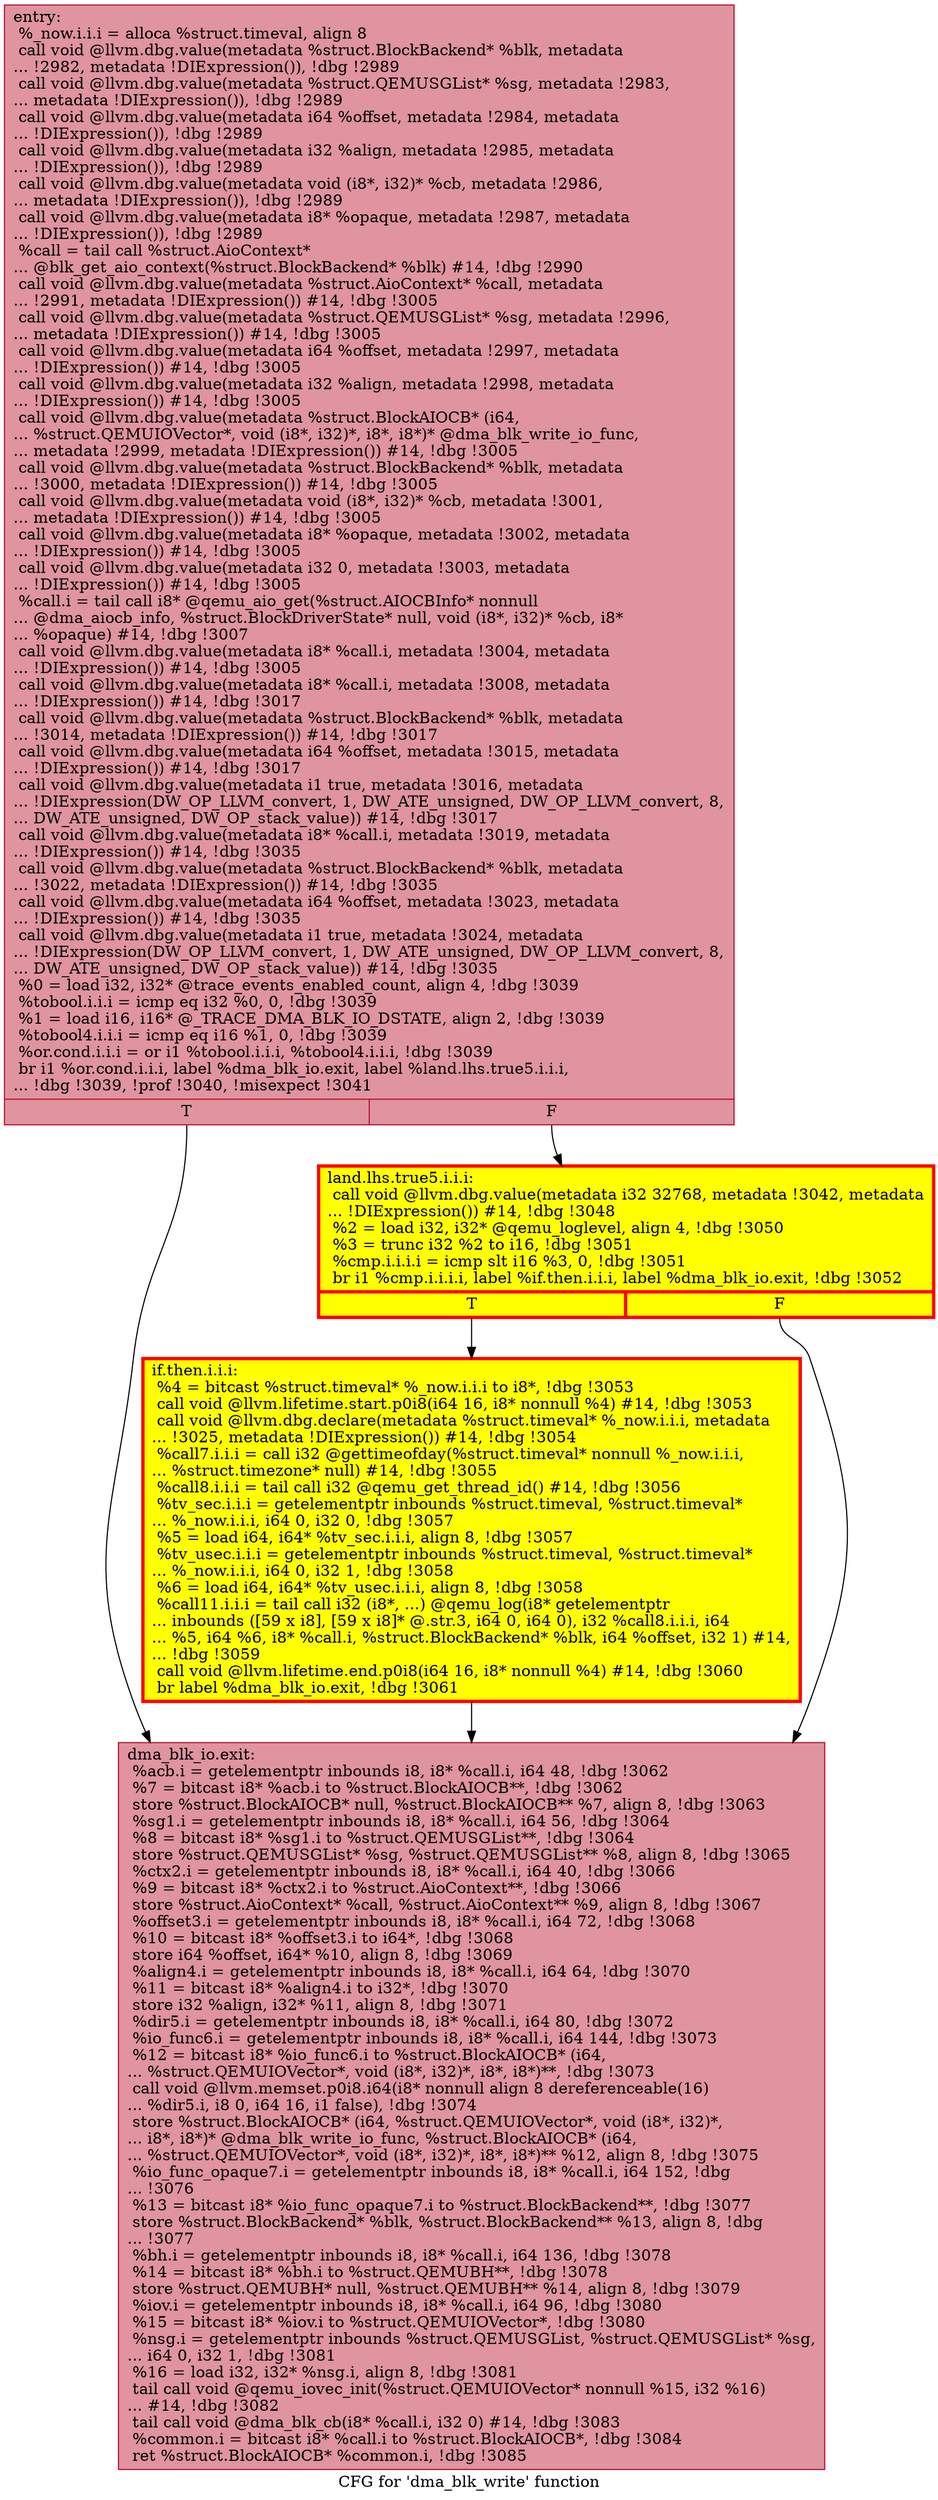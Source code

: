 digraph "CFG for 'dma_blk_write' function" {
	label="CFG for 'dma_blk_write' function";

	Node0x56554af68920 [shape=record,color="#b70d28ff", style=filled, fillcolor="#b70d2870",label="{entry:\l  %_now.i.i.i = alloca %struct.timeval, align 8\l  call void @llvm.dbg.value(metadata %struct.BlockBackend* %blk, metadata\l... !2982, metadata !DIExpression()), !dbg !2989\l  call void @llvm.dbg.value(metadata %struct.QEMUSGList* %sg, metadata !2983,\l... metadata !DIExpression()), !dbg !2989\l  call void @llvm.dbg.value(metadata i64 %offset, metadata !2984, metadata\l... !DIExpression()), !dbg !2989\l  call void @llvm.dbg.value(metadata i32 %align, metadata !2985, metadata\l... !DIExpression()), !dbg !2989\l  call void @llvm.dbg.value(metadata void (i8*, i32)* %cb, metadata !2986,\l... metadata !DIExpression()), !dbg !2989\l  call void @llvm.dbg.value(metadata i8* %opaque, metadata !2987, metadata\l... !DIExpression()), !dbg !2989\l  %call = tail call %struct.AioContext*\l... @blk_get_aio_context(%struct.BlockBackend* %blk) #14, !dbg !2990\l  call void @llvm.dbg.value(metadata %struct.AioContext* %call, metadata\l... !2991, metadata !DIExpression()) #14, !dbg !3005\l  call void @llvm.dbg.value(metadata %struct.QEMUSGList* %sg, metadata !2996,\l... metadata !DIExpression()) #14, !dbg !3005\l  call void @llvm.dbg.value(metadata i64 %offset, metadata !2997, metadata\l... !DIExpression()) #14, !dbg !3005\l  call void @llvm.dbg.value(metadata i32 %align, metadata !2998, metadata\l... !DIExpression()) #14, !dbg !3005\l  call void @llvm.dbg.value(metadata %struct.BlockAIOCB* (i64,\l... %struct.QEMUIOVector*, void (i8*, i32)*, i8*, i8*)* @dma_blk_write_io_func,\l... metadata !2999, metadata !DIExpression()) #14, !dbg !3005\l  call void @llvm.dbg.value(metadata %struct.BlockBackend* %blk, metadata\l... !3000, metadata !DIExpression()) #14, !dbg !3005\l  call void @llvm.dbg.value(metadata void (i8*, i32)* %cb, metadata !3001,\l... metadata !DIExpression()) #14, !dbg !3005\l  call void @llvm.dbg.value(metadata i8* %opaque, metadata !3002, metadata\l... !DIExpression()) #14, !dbg !3005\l  call void @llvm.dbg.value(metadata i32 0, metadata !3003, metadata\l... !DIExpression()) #14, !dbg !3005\l  %call.i = tail call i8* @qemu_aio_get(%struct.AIOCBInfo* nonnull\l... @dma_aiocb_info, %struct.BlockDriverState* null, void (i8*, i32)* %cb, i8*\l... %opaque) #14, !dbg !3007\l  call void @llvm.dbg.value(metadata i8* %call.i, metadata !3004, metadata\l... !DIExpression()) #14, !dbg !3005\l  call void @llvm.dbg.value(metadata i8* %call.i, metadata !3008, metadata\l... !DIExpression()) #14, !dbg !3017\l  call void @llvm.dbg.value(metadata %struct.BlockBackend* %blk, metadata\l... !3014, metadata !DIExpression()) #14, !dbg !3017\l  call void @llvm.dbg.value(metadata i64 %offset, metadata !3015, metadata\l... !DIExpression()) #14, !dbg !3017\l  call void @llvm.dbg.value(metadata i1 true, metadata !3016, metadata\l... !DIExpression(DW_OP_LLVM_convert, 1, DW_ATE_unsigned, DW_OP_LLVM_convert, 8,\l... DW_ATE_unsigned, DW_OP_stack_value)) #14, !dbg !3017\l  call void @llvm.dbg.value(metadata i8* %call.i, metadata !3019, metadata\l... !DIExpression()) #14, !dbg !3035\l  call void @llvm.dbg.value(metadata %struct.BlockBackend* %blk, metadata\l... !3022, metadata !DIExpression()) #14, !dbg !3035\l  call void @llvm.dbg.value(metadata i64 %offset, metadata !3023, metadata\l... !DIExpression()) #14, !dbg !3035\l  call void @llvm.dbg.value(metadata i1 true, metadata !3024, metadata\l... !DIExpression(DW_OP_LLVM_convert, 1, DW_ATE_unsigned, DW_OP_LLVM_convert, 8,\l... DW_ATE_unsigned, DW_OP_stack_value)) #14, !dbg !3035\l  %0 = load i32, i32* @trace_events_enabled_count, align 4, !dbg !3039\l  %tobool.i.i.i = icmp eq i32 %0, 0, !dbg !3039\l  %1 = load i16, i16* @_TRACE_DMA_BLK_IO_DSTATE, align 2, !dbg !3039\l  %tobool4.i.i.i = icmp eq i16 %1, 0, !dbg !3039\l  %or.cond.i.i.i = or i1 %tobool.i.i.i, %tobool4.i.i.i, !dbg !3039\l  br i1 %or.cond.i.i.i, label %dma_blk_io.exit, label %land.lhs.true5.i.i.i,\l... !dbg !3039, !prof !3040, !misexpect !3041\l|{<s0>T|<s1>F}}"];
	Node0x56554af68920:s0 -> Node0x56554af28460;
	Node0x56554af68920:s1 -> Node0x56554b0a69c0;
	Node0x56554b0a69c0 [shape=record,penwidth=3.0, style="filled", color="red", fillcolor="yellow",label="{land.lhs.true5.i.i.i:                             \l  call void @llvm.dbg.value(metadata i32 32768, metadata !3042, metadata\l... !DIExpression()) #14, !dbg !3048\l  %2 = load i32, i32* @qemu_loglevel, align 4, !dbg !3050\l  %3 = trunc i32 %2 to i16, !dbg !3051\l  %cmp.i.i.i.i = icmp slt i16 %3, 0, !dbg !3051\l  br i1 %cmp.i.i.i.i, label %if.then.i.i.i, label %dma_blk_io.exit, !dbg !3052\l|{<s0>T|<s1>F}}"];
	Node0x56554b0a69c0:s0 -> Node0x56554b099230;
	Node0x56554b0a69c0:s1 -> Node0x56554af28460;
	Node0x56554b099230 [shape=record,penwidth=3.0, style="filled", color="red", fillcolor="yellow",label="{if.then.i.i.i:                                    \l  %4 = bitcast %struct.timeval* %_now.i.i.i to i8*, !dbg !3053\l  call void @llvm.lifetime.start.p0i8(i64 16, i8* nonnull %4) #14, !dbg !3053\l  call void @llvm.dbg.declare(metadata %struct.timeval* %_now.i.i.i, metadata\l... !3025, metadata !DIExpression()) #14, !dbg !3054\l  %call7.i.i.i = call i32 @gettimeofday(%struct.timeval* nonnull %_now.i.i.i,\l... %struct.timezone* null) #14, !dbg !3055\l  %call8.i.i.i = tail call i32 @qemu_get_thread_id() #14, !dbg !3056\l  %tv_sec.i.i.i = getelementptr inbounds %struct.timeval, %struct.timeval*\l... %_now.i.i.i, i64 0, i32 0, !dbg !3057\l  %5 = load i64, i64* %tv_sec.i.i.i, align 8, !dbg !3057\l  %tv_usec.i.i.i = getelementptr inbounds %struct.timeval, %struct.timeval*\l... %_now.i.i.i, i64 0, i32 1, !dbg !3058\l  %6 = load i64, i64* %tv_usec.i.i.i, align 8, !dbg !3058\l  %call11.i.i.i = tail call i32 (i8*, ...) @qemu_log(i8* getelementptr\l... inbounds ([59 x i8], [59 x i8]* @.str.3, i64 0, i64 0), i32 %call8.i.i.i, i64\l... %5, i64 %6, i8* %call.i, %struct.BlockBackend* %blk, i64 %offset, i32 1) #14,\l... !dbg !3059\l  call void @llvm.lifetime.end.p0i8(i64 16, i8* nonnull %4) #14, !dbg !3060\l  br label %dma_blk_io.exit, !dbg !3061\l}"];
	Node0x56554b099230 -> Node0x56554af28460;
	Node0x56554af28460 [shape=record,color="#b70d28ff", style=filled, fillcolor="#b70d2870",label="{dma_blk_io.exit:                                  \l  %acb.i = getelementptr inbounds i8, i8* %call.i, i64 48, !dbg !3062\l  %7 = bitcast i8* %acb.i to %struct.BlockAIOCB**, !dbg !3062\l  store %struct.BlockAIOCB* null, %struct.BlockAIOCB** %7, align 8, !dbg !3063\l  %sg1.i = getelementptr inbounds i8, i8* %call.i, i64 56, !dbg !3064\l  %8 = bitcast i8* %sg1.i to %struct.QEMUSGList**, !dbg !3064\l  store %struct.QEMUSGList* %sg, %struct.QEMUSGList** %8, align 8, !dbg !3065\l  %ctx2.i = getelementptr inbounds i8, i8* %call.i, i64 40, !dbg !3066\l  %9 = bitcast i8* %ctx2.i to %struct.AioContext**, !dbg !3066\l  store %struct.AioContext* %call, %struct.AioContext** %9, align 8, !dbg !3067\l  %offset3.i = getelementptr inbounds i8, i8* %call.i, i64 72, !dbg !3068\l  %10 = bitcast i8* %offset3.i to i64*, !dbg !3068\l  store i64 %offset, i64* %10, align 8, !dbg !3069\l  %align4.i = getelementptr inbounds i8, i8* %call.i, i64 64, !dbg !3070\l  %11 = bitcast i8* %align4.i to i32*, !dbg !3070\l  store i32 %align, i32* %11, align 8, !dbg !3071\l  %dir5.i = getelementptr inbounds i8, i8* %call.i, i64 80, !dbg !3072\l  %io_func6.i = getelementptr inbounds i8, i8* %call.i, i64 144, !dbg !3073\l  %12 = bitcast i8* %io_func6.i to %struct.BlockAIOCB* (i64,\l... %struct.QEMUIOVector*, void (i8*, i32)*, i8*, i8*)**, !dbg !3073\l  call void @llvm.memset.p0i8.i64(i8* nonnull align 8 dereferenceable(16)\l... %dir5.i, i8 0, i64 16, i1 false), !dbg !3074\l  store %struct.BlockAIOCB* (i64, %struct.QEMUIOVector*, void (i8*, i32)*,\l... i8*, i8*)* @dma_blk_write_io_func, %struct.BlockAIOCB* (i64,\l... %struct.QEMUIOVector*, void (i8*, i32)*, i8*, i8*)** %12, align 8, !dbg !3075\l  %io_func_opaque7.i = getelementptr inbounds i8, i8* %call.i, i64 152, !dbg\l... !3076\l  %13 = bitcast i8* %io_func_opaque7.i to %struct.BlockBackend**, !dbg !3077\l  store %struct.BlockBackend* %blk, %struct.BlockBackend** %13, align 8, !dbg\l... !3077\l  %bh.i = getelementptr inbounds i8, i8* %call.i, i64 136, !dbg !3078\l  %14 = bitcast i8* %bh.i to %struct.QEMUBH**, !dbg !3078\l  store %struct.QEMUBH* null, %struct.QEMUBH** %14, align 8, !dbg !3079\l  %iov.i = getelementptr inbounds i8, i8* %call.i, i64 96, !dbg !3080\l  %15 = bitcast i8* %iov.i to %struct.QEMUIOVector*, !dbg !3080\l  %nsg.i = getelementptr inbounds %struct.QEMUSGList, %struct.QEMUSGList* %sg,\l... i64 0, i32 1, !dbg !3081\l  %16 = load i32, i32* %nsg.i, align 8, !dbg !3081\l  tail call void @qemu_iovec_init(%struct.QEMUIOVector* nonnull %15, i32 %16)\l... #14, !dbg !3082\l  tail call void @dma_blk_cb(i8* %call.i, i32 0) #14, !dbg !3083\l  %common.i = bitcast i8* %call.i to %struct.BlockAIOCB*, !dbg !3084\l  ret %struct.BlockAIOCB* %common.i, !dbg !3085\l}"];
}
